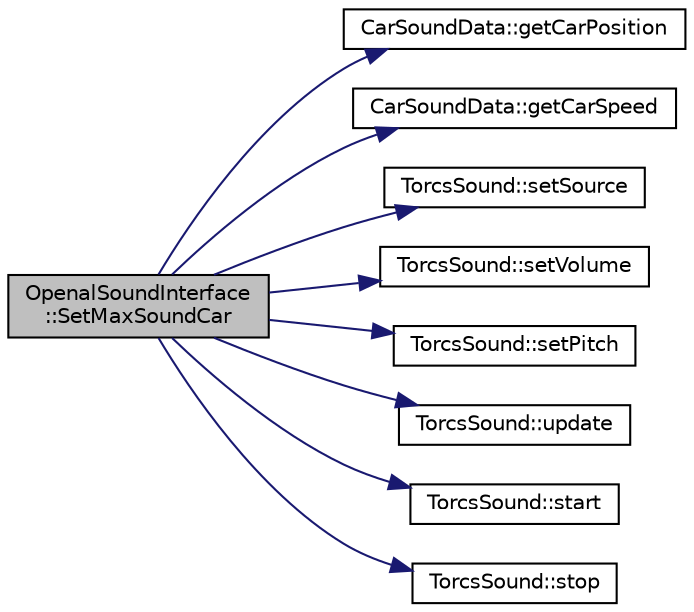 digraph "OpenalSoundInterface::SetMaxSoundCar"
{
  edge [fontname="Helvetica",fontsize="10",labelfontname="Helvetica",labelfontsize="10"];
  node [fontname="Helvetica",fontsize="10",shape=record];
  rankdir="LR";
  Node1 [label="OpenalSoundInterface\l::SetMaxSoundCar",height=0.2,width=0.4,color="black", fillcolor="grey75", style="filled", fontcolor="black"];
  Node1 -> Node2 [color="midnightblue",fontsize="10",style="solid",fontname="Helvetica"];
  Node2 [label="CarSoundData::getCarPosition",height=0.2,width=0.4,color="black", fillcolor="white", style="filled",URL="$class_car_sound_data.html#aef6f649befa07c5416ad7cee425d5c72"];
  Node1 -> Node3 [color="midnightblue",fontsize="10",style="solid",fontname="Helvetica"];
  Node3 [label="CarSoundData::getCarSpeed",height=0.2,width=0.4,color="black", fillcolor="white", style="filled",URL="$class_car_sound_data.html#a56087139ea4c170ff94f1d1545c08fcd"];
  Node1 -> Node4 [color="midnightblue",fontsize="10",style="solid",fontname="Helvetica"];
  Node4 [label="TorcsSound::setSource",height=0.2,width=0.4,color="black", fillcolor="white", style="filled",URL="$class_torcs_sound.html#a04a7c42917ce3070f4c6f2d0cd3f31e3"];
  Node1 -> Node5 [color="midnightblue",fontsize="10",style="solid",fontname="Helvetica"];
  Node5 [label="TorcsSound::setVolume",height=0.2,width=0.4,color="black", fillcolor="white", style="filled",URL="$class_torcs_sound.html#af156e9cfa86ce158e3756f3a29285bb3",tooltip="Set the volume. "];
  Node1 -> Node6 [color="midnightblue",fontsize="10",style="solid",fontname="Helvetica"];
  Node6 [label="TorcsSound::setPitch",height=0.2,width=0.4,color="black", fillcolor="white", style="filled",URL="$class_torcs_sound.html#a9a0300729076f193dc900c9d4f827137",tooltip="Set the pitch. "];
  Node1 -> Node7 [color="midnightblue",fontsize="10",style="solid",fontname="Helvetica"];
  Node7 [label="TorcsSound::update",height=0.2,width=0.4,color="black", fillcolor="white", style="filled",URL="$class_torcs_sound.html#a178d2f21bebafca204c333de0390ef85"];
  Node1 -> Node8 [color="midnightblue",fontsize="10",style="solid",fontname="Helvetica"];
  Node8 [label="TorcsSound::start",height=0.2,width=0.4,color="black", fillcolor="white", style="filled",URL="$class_torcs_sound.html#a0bde13d3733e4172980c51be7af3aa59"];
  Node1 -> Node9 [color="midnightblue",fontsize="10",style="solid",fontname="Helvetica"];
  Node9 [label="TorcsSound::stop",height=0.2,width=0.4,color="black", fillcolor="white", style="filled",URL="$class_torcs_sound.html#ae64e34314e0ed5a74f7892accadcb4fc"];
}

